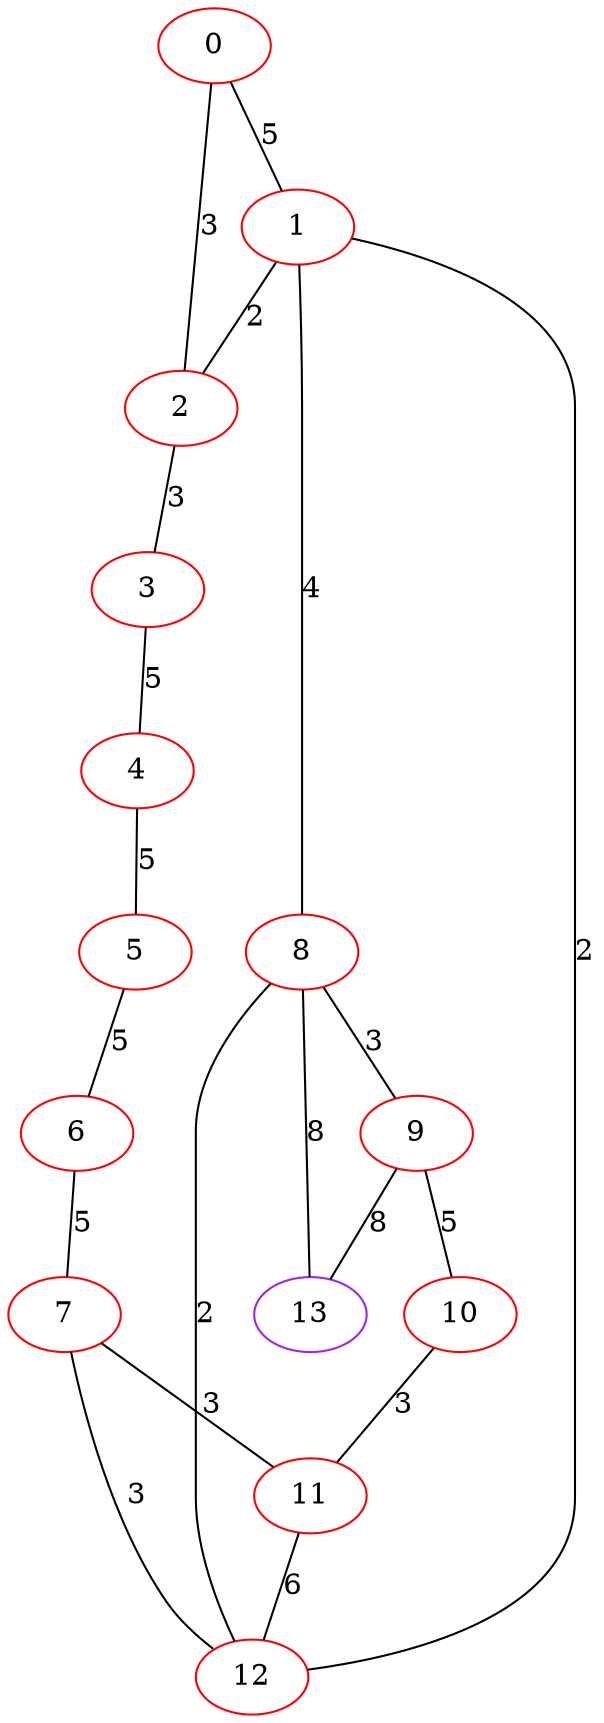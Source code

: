 graph "" {
0 [color=red, weight=1];
1 [color=red, weight=1];
2 [color=red, weight=1];
3 [color=red, weight=1];
4 [color=red, weight=1];
5 [color=red, weight=1];
6 [color=red, weight=1];
7 [color=red, weight=1];
8 [color=red, weight=1];
9 [color=red, weight=1];
10 [color=red, weight=1];
11 [color=red, weight=1];
12 [color=red, weight=1];
13 [color=purple, weight=4];
0 -- 1  [key=0, label=5];
0 -- 2  [key=0, label=3];
1 -- 8  [key=0, label=4];
1 -- 2  [key=0, label=2];
1 -- 12  [key=0, label=2];
2 -- 3  [key=0, label=3];
3 -- 4  [key=0, label=5];
4 -- 5  [key=0, label=5];
5 -- 6  [key=0, label=5];
6 -- 7  [key=0, label=5];
7 -- 11  [key=0, label=3];
7 -- 12  [key=0, label=3];
8 -- 9  [key=0, label=3];
8 -- 12  [key=0, label=2];
8 -- 13  [key=0, label=8];
9 -- 10  [key=0, label=5];
9 -- 13  [key=0, label=8];
10 -- 11  [key=0, label=3];
11 -- 12  [key=0, label=6];
}
